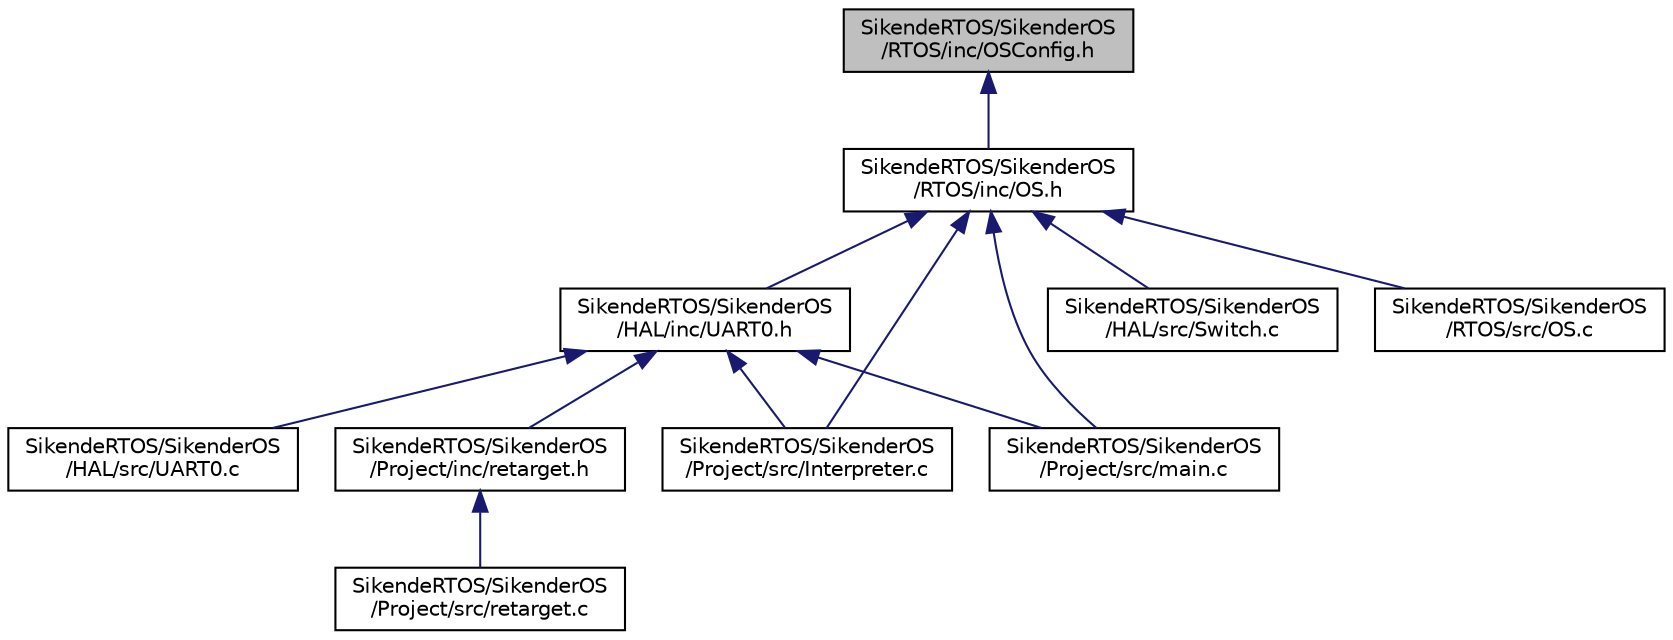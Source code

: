 digraph "SikendeRTOS/SikenderOS/RTOS/inc/OSConfig.h"
{
 // LATEX_PDF_SIZE
  edge [fontname="Helvetica",fontsize="10",labelfontname="Helvetica",labelfontsize="10"];
  node [fontname="Helvetica",fontsize="10",shape=record];
  Node1 [label="SikendeRTOS/SikenderOS\l/RTOS/inc/OSConfig.h",height=0.2,width=0.4,color="black", fillcolor="grey75", style="filled", fontcolor="black",tooltip="Configuration setup for OS."];
  Node1 -> Node2 [dir="back",color="midnightblue",fontsize="10",style="solid",fontname="Helvetica"];
  Node2 [label="SikendeRTOS/SikenderOS\l/RTOS/inc/OS.h",height=0.2,width=0.4,color="black", fillcolor="white", style="filled",URL="$_o_s_8h.html",tooltip="Functions for OS."];
  Node2 -> Node3 [dir="back",color="midnightblue",fontsize="10",style="solid",fontname="Helvetica"];
  Node3 [label="SikendeRTOS/SikenderOS\l/HAL/inc/UART0.h",height=0.2,width=0.4,color="black", fillcolor="white", style="filled",URL="$_u_a_r_t0_8h.html",tooltip=" "];
  Node3 -> Node4 [dir="back",color="midnightblue",fontsize="10",style="solid",fontname="Helvetica"];
  Node4 [label="SikendeRTOS/SikenderOS\l/HAL/src/UART0.c",height=0.2,width=0.4,color="black", fillcolor="white", style="filled",URL="$_u_a_r_t0_8c.html",tooltip=" "];
  Node3 -> Node5 [dir="back",color="midnightblue",fontsize="10",style="solid",fontname="Helvetica"];
  Node5 [label="SikendeRTOS/SikenderOS\l/Project/inc/retarget.h",height=0.2,width=0.4,color="black", fillcolor="white", style="filled",URL="$retarget_8h.html",tooltip="Redirects printf to UART."];
  Node5 -> Node6 [dir="back",color="midnightblue",fontsize="10",style="solid",fontname="Helvetica"];
  Node6 [label="SikendeRTOS/SikenderOS\l/Project/src/retarget.c",height=0.2,width=0.4,color="black", fillcolor="white", style="filled",URL="$retarget_8c.html",tooltip=" "];
  Node3 -> Node7 [dir="back",color="midnightblue",fontsize="10",style="solid",fontname="Helvetica"];
  Node7 [label="SikendeRTOS/SikenderOS\l/Project/src/Interpreter.c",height=0.2,width=0.4,color="black", fillcolor="white", style="filled",URL="$_interpreter_8c.html",tooltip="Runs on TM4C123 UART Command Line Interface."];
  Node3 -> Node8 [dir="back",color="midnightblue",fontsize="10",style="solid",fontname="Helvetica"];
  Node8 [label="SikendeRTOS/SikenderOS\l/Project/src/main.c",height=0.2,width=0.4,color="black", fillcolor="white", style="filled",URL="$main_8c.html",tooltip="Example program using SikendeRTOS features."];
  Node2 -> Node9 [dir="back",color="midnightblue",fontsize="10",style="solid",fontname="Helvetica"];
  Node9 [label="SikendeRTOS/SikenderOS\l/HAL/src/Switch.c",height=0.2,width=0.4,color="black", fillcolor="white", style="filled",URL="$_switch_8c.html",tooltip="Board Switch setup for TM4c123."];
  Node2 -> Node7 [dir="back",color="midnightblue",fontsize="10",style="solid",fontname="Helvetica"];
  Node2 -> Node8 [dir="back",color="midnightblue",fontsize="10",style="solid",fontname="Helvetica"];
  Node2 -> Node10 [dir="back",color="midnightblue",fontsize="10",style="solid",fontname="Helvetica"];
  Node10 [label="SikendeRTOS/SikenderOS\l/RTOS/src/OS.c",height=0.2,width=0.4,color="black", fillcolor="white", style="filled",URL="$_o_s_8c.html",tooltip="Contains functions to run OS."];
}
